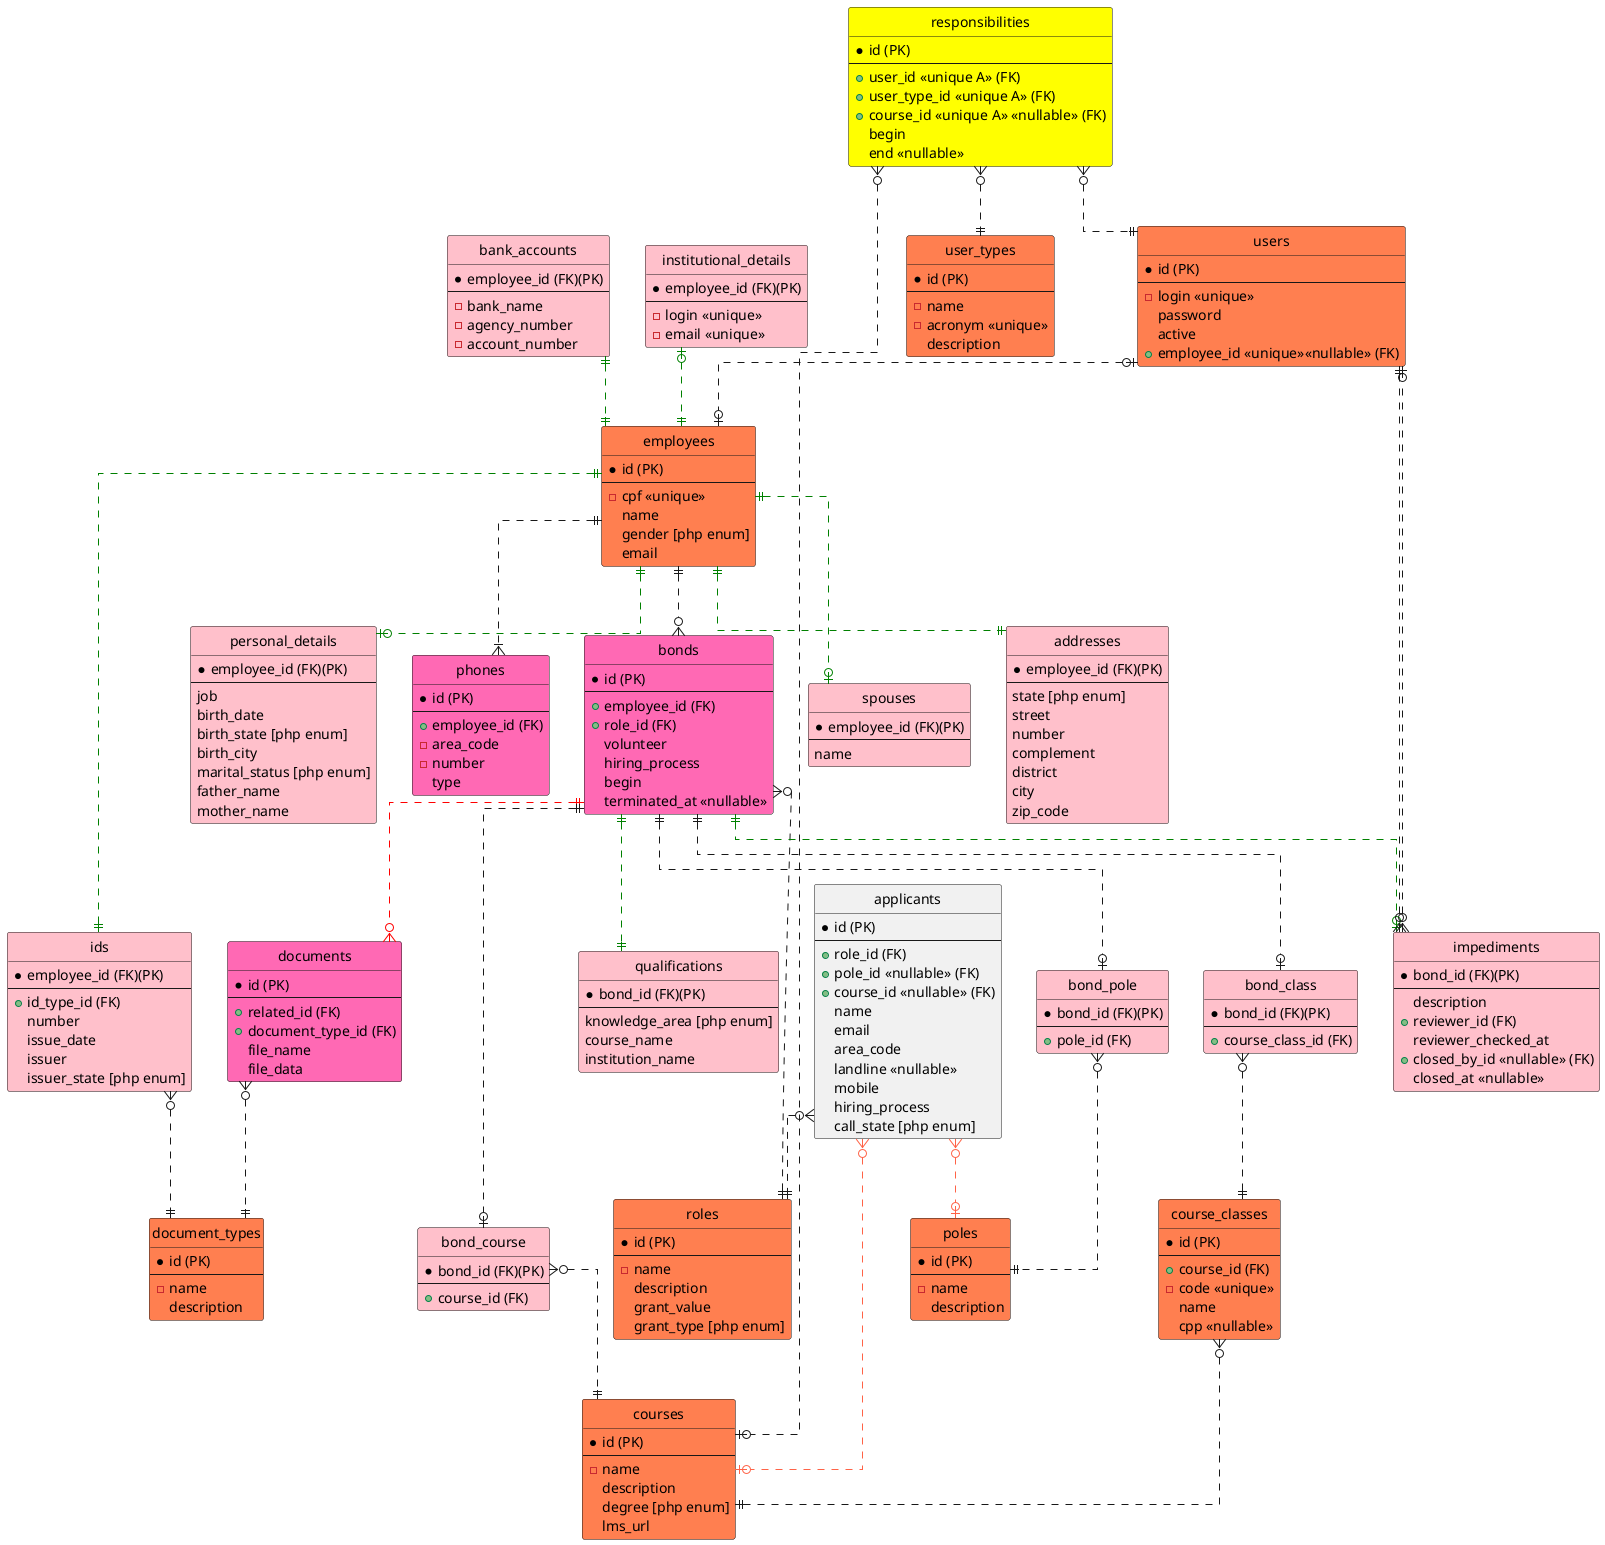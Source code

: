 @startuml

' hide the spot
hide circle

' avoid problems with angled crows feet
skinparam linetype ortho
'skinparam ranksep 40
'skinparam nodesep 60

entity "responsibilities" #Yellow {
    * id (PK)
    --
    + user_id <<unique A>> (FK)
    + user_type_id <<unique A>> (FK)
    + course_id <<unique A>> <<nullable>> (FK)
    begin
    end <<nullable>>
}

entity "user_types" #Coral {
    * id (PK)
    --
    - name
    - acronym <<unique>>
    description
}

entity "users" #Coral {
    * id (PK)
    --
    - login <<unique>>
    password
    active
    + employee_id <<unique>><<nullable>> (FK)
}

entity "institutional_details" #Pink {
    * employee_id (FK)(PK)
    --
    - login <<unique>>
    - email <<unique>>
}

entity "bank_accounts" #Pink {
    * employee_id (FK)(PK)
    --
    - bank_name
    - agency_number
    - account_number
}

entity "spouses" #Pink {
    * employee_id (FK)(PK)
    --
    name
}

entity "addresses" #Pink {
    * employee_id (FK)(PK)
    --
    state [php enum]
    street
    number
    complement
    district
    city
    zip_code
}

entity "employees" #Coral {
    * id (PK)
    --
    - cpf <<unique>>
    name
    gender [php enum]
    email
}

entity "impediments" #Pink {
    * bond_id (FK)(PK)
    --
    description
    + reviewer_id (FK)
    reviewer_checked_at
    + closed_by_id <<nullable>> (FK)
    closed_at <<nullable>>
}

entity "bonds" #HotPink {
    * id (PK)
    --
    + employee_id (FK)
    + role_id (FK)
    volunteer
    hiring_process
    begin
    terminated_at <<nullable>>
}

entity "personal_details" #Pink {
    * employee_id (FK)(PK)
    --
    job
    birth_date
    birth_state [php enum]
    birth_city
    marital_status [php enum]
    father_name
    mother_name
}

entity "phones" #HotPink {
    * id (PK)
    --
    + employee_id (FK)
    - area_code
    - number
    type
}

entity "ids" #Pink {
    * employee_id (FK)(PK)
    --
    + id_type_id (FK)
    number
    issue_date
    issuer
    issuer_state [php enum]
}

entity "course_classes" #Coral {
    * id (PK)
    --
    + course_id (FK)
    - code <<unique>>
    name
    cpp <<nullable>>
}

entity "applicants" {
    * id (PK)
    --
    + role_id (FK)
    + pole_id <<nullable>> (FK)
    + course_id <<nullable>> (FK)
    name
    email
    area_code
    landline <<nullable>>
    mobile
    hiring_process
    call_state [php enum]
}

entity "roles" #Coral {
    * id (PK)
    --
    - name
    description
    grant_value
    grant_type [php enum]
}

entity "poles" #Coral {
    * id (PK)
    --
    - name
    description
}

entity "bond_class" #Pink {
    * bond_id (FK)(PK)
    --
    + course_class_id (FK)
}

entity "qualifications" #Pink {
    * bond_id (FK)(PK)
    --
    knowledge_area [php enum]
    course_name
    institution_name
}

entity "bond_pole" #Pink {
    * bond_id (FK)(PK)
    --
    + pole_id (FK)
}

entity "documents" #HotPink {
    * id (PK)
    --
    + related_id (FK)
    + document_type_id (FK)
    file_name
    file_data
}

entity "bond_course" #Pink {
    * bond_id (FK)(PK)
    --
    + course_id (FK)
}

entity "document_types" #Coral {
    * id (PK)
    --
    - name
    description
}

entity "courses" #Coral {
    * id (PK)
    --
    - name
    description
    degree [php enum]
    lms_url
}

employees ||..o| personal_details #Green
employees ||..o| spouses #Green

'applicants }o..|| applicant_states
applicants }o..o| courses #Tomato
applicants }o..o| poles #Tomato
applicants }o..|| roles

'bonds }o..o|courses #Tomato
'bonds }o..o|course_classes
'course_classes |o..o{ bonds #Tomato
bonds ||..o{ documents #Red
'bonds }o..o| poles #Tomato
bonds ||..|| qualifications #Green
bonds }o..|| roles

bonds ||..o| bond_course
bond_course }o..|| courses

bonds ||..o| bond_class
bond_class }o..|| course_classes

bonds ||..o| bond_pole
bond_pole }o..|| poles

documents }o..|| document_types

employees ||..|| addresses #Green
'employees ||..|{ bank_accounts
bank_accounts ||..|| employees #Green
employees ||..o{ bonds
'employees ||..o{ documents #Red
'employees }o..|| document_types
'employees ||..|| institutional_details
institutional_details |o..|| employees #Green
employees ||..|{ phones

users |o..o| employees
'users }o..|{ user_types #Red
responsibilities }o..|| users
responsibilities }o..|| user_types
responsibilities }o..o| courses

'employees }o..|| genders
'employees }o..|| marital_statuses

bonds ||..o| impediments #Green

employees ||...|| ids #Green
ids }o..|| document_types

impediments }o..|| users
impediments }o..o| users

course_classes }o..|| courses

@enduml